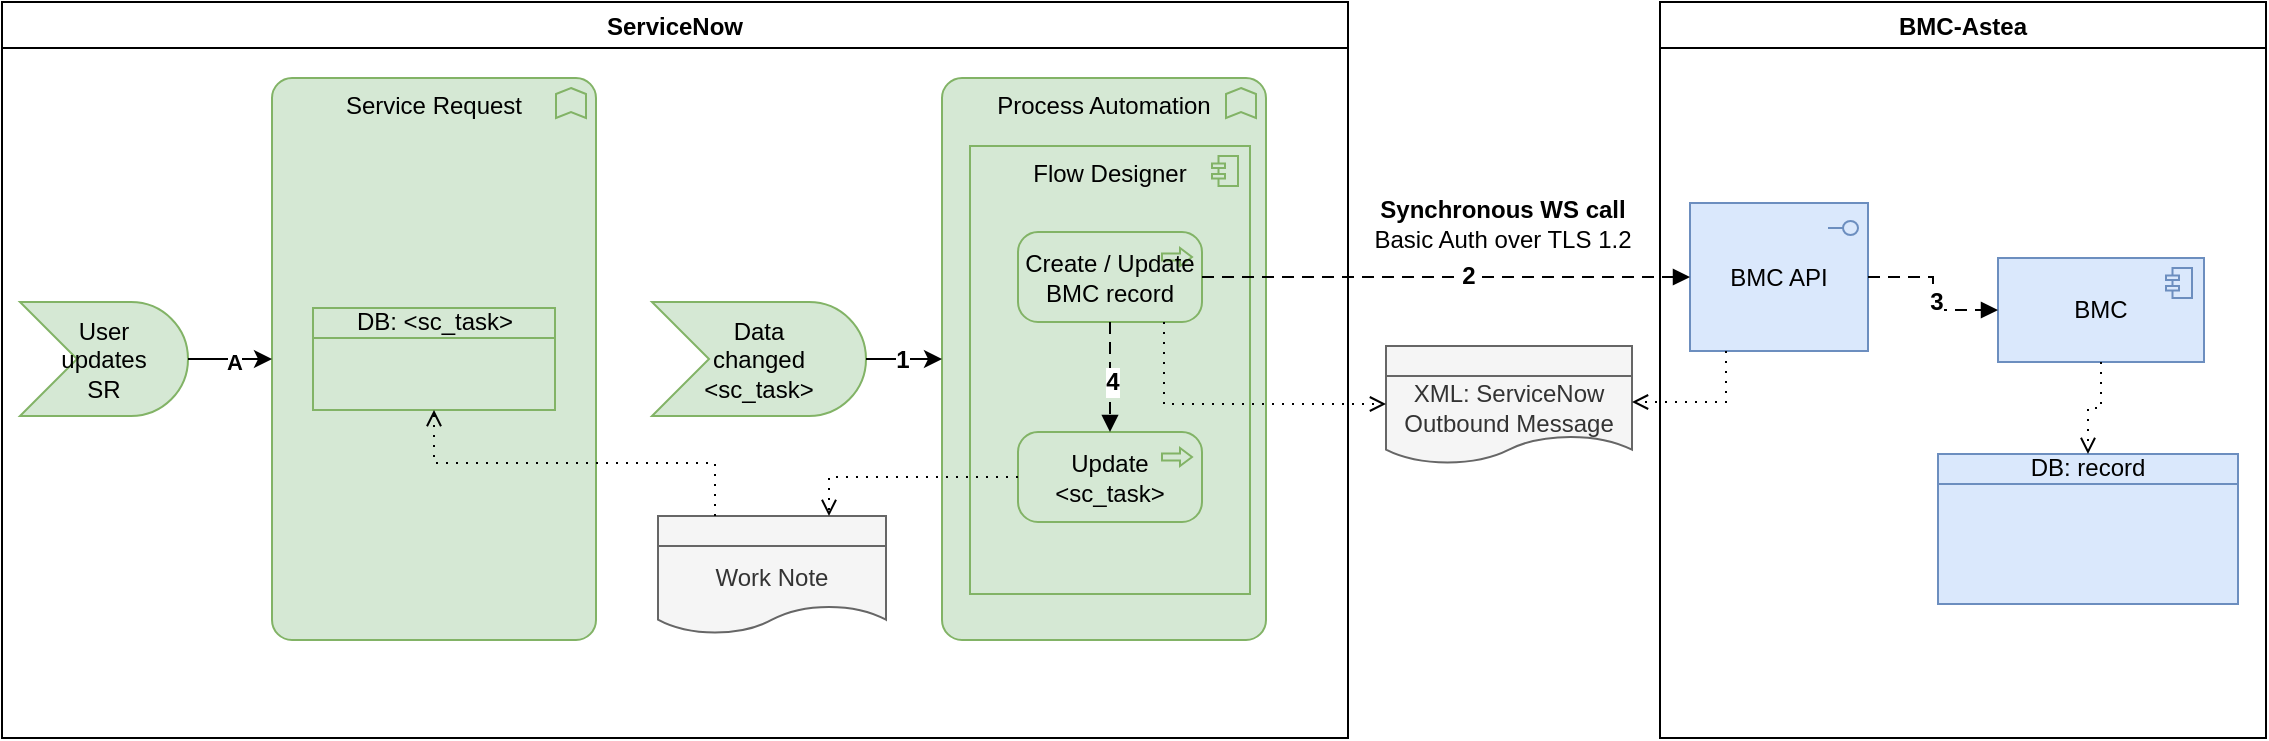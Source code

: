 <mxfile version="21.0.6" type="github" pages="4">
  <diagram name="SN&gt;BMC" id="X3QRcElQ5Iuo-_neAbF0">
    <mxGraphModel dx="1500" dy="972" grid="0" gridSize="10" guides="1" tooltips="1" connect="1" arrows="1" fold="1" page="1" pageScale="1" pageWidth="1169" pageHeight="827" math="0" shadow="0">
      <root>
        <mxCell id="YcPQ61z67r9PlWFHKwve-0" />
        <mxCell id="YcPQ61z67r9PlWFHKwve-1" parent="YcPQ61z67r9PlWFHKwve-0" />
        <mxCell id="YcPQ61z67r9PlWFHKwve-2" value="BMC-Astea" style="swimlane;" parent="YcPQ61z67r9PlWFHKwve-1" vertex="1">
          <mxGeometry x="847" y="87" width="303" height="368" as="geometry" />
        </mxCell>
        <mxCell id="YcPQ61z67r9PlWFHKwve-3" value="BMC" style="html=1;outlineConnect=0;whiteSpace=wrap;fillColor=#dae8fc;shape=mxgraph.archimate3.application;appType=comp;archiType=square;strokeColor=#6c8ebf;" parent="YcPQ61z67r9PlWFHKwve-2" vertex="1">
          <mxGeometry x="169" y="128" width="103" height="52" as="geometry" />
        </mxCell>
        <mxCell id="YcPQ61z67r9PlWFHKwve-4" value="BMC API" style="html=1;outlineConnect=0;whiteSpace=wrap;fillColor=#dae8fc;shape=mxgraph.archimate3.application;appType=interface;archiType=square;strokeColor=#6c8ebf;" parent="YcPQ61z67r9PlWFHKwve-2" vertex="1">
          <mxGeometry x="15" y="100.5" width="89" height="74" as="geometry" />
        </mxCell>
        <mxCell id="YcPQ61z67r9PlWFHKwve-7" value="DB: record" style="html=1;outlineConnect=0;whiteSpace=wrap;fillColor=#dae8fc;shape=mxgraph.archimate3.businessObject;overflow=fill;strokeColor=#6c8ebf;" parent="YcPQ61z67r9PlWFHKwve-2" vertex="1">
          <mxGeometry x="139" y="226" width="150" height="75" as="geometry" />
        </mxCell>
        <mxCell id="YcPQ61z67r9PlWFHKwve-8" value="" style="edgeStyle=orthogonalEdgeStyle;html=1;endArrow=open;elbow=vertical;endFill=0;dashed=1;dashPattern=1 4;rounded=0;exitX=0.5;exitY=1;exitDx=0;exitDy=0;exitPerimeter=0;fillColor=#00b9f2;" parent="YcPQ61z67r9PlWFHKwve-2" source="YcPQ61z67r9PlWFHKwve-3" target="YcPQ61z67r9PlWFHKwve-7" edge="1">
          <mxGeometry width="160" relative="1" as="geometry">
            <mxPoint x="-308" y="254" as="sourcePoint" />
            <mxPoint x="-428" y="299" as="targetPoint" />
          </mxGeometry>
        </mxCell>
        <mxCell id="gpyhw4safOaDeC1kDyDY-3" value="" style="edgeStyle=elbowEdgeStyle;html=1;endArrow=block;dashed=1;elbow=horizontal;endFill=1;dashPattern=6 4;rounded=0;fontSize=12;entryX=0;entryY=0.5;entryDx=0;entryDy=0;entryPerimeter=0;exitX=1;exitY=0.5;exitDx=0;exitDy=0;exitPerimeter=0;" parent="YcPQ61z67r9PlWFHKwve-2" source="YcPQ61z67r9PlWFHKwve-4" target="YcPQ61z67r9PlWFHKwve-3" edge="1">
          <mxGeometry width="160" relative="1" as="geometry">
            <mxPoint x="-234.25" y="158" as="sourcePoint" />
            <mxPoint x="25" y="157.857" as="targetPoint" />
          </mxGeometry>
        </mxCell>
        <mxCell id="gpyhw4safOaDeC1kDyDY-4" value="&lt;b&gt;3&lt;/b&gt;" style="edgeLabel;html=1;align=center;verticalAlign=middle;resizable=0;points=[];fontSize=12;" parent="gpyhw4safOaDeC1kDyDY-3" vertex="1" connectable="0">
          <mxGeometry x="0.091" y="1" relative="1" as="geometry">
            <mxPoint as="offset" />
          </mxGeometry>
        </mxCell>
        <mxCell id="YcPQ61z67r9PlWFHKwve-9" value="ServiceNow" style="swimlane;" parent="YcPQ61z67r9PlWFHKwve-1" vertex="1">
          <mxGeometry x="18" y="87" width="673" height="368" as="geometry" />
        </mxCell>
        <mxCell id="6pyMC9CE3ZSEGEYcUzwO-1" value="&lt;div&gt;&lt;span style=&quot;background-color: initial;&quot;&gt;Work Note&lt;/span&gt;&lt;br&gt;&lt;/div&gt;" style="html=1;outlineConnect=0;whiteSpace=wrap;fillColor=#f5f5f5;shape=mxgraph.archimate3.representation;fontSize=12;align=center;strokeColor=#666666;fontColor=#333333;" parent="YcPQ61z67r9PlWFHKwve-9" vertex="1">
          <mxGeometry x="328" y="257" width="114" height="61" as="geometry" />
        </mxCell>
        <mxCell id="rpGYdnlyM7rzxQ0NYGCE-1" value="User&lt;br&gt;updates&lt;br&gt;SR" style="html=1;outlineConnect=0;whiteSpace=wrap;fillColor=#d5e8d4;shape=mxgraph.archimate3.event;strokeColor=#82b366;" parent="YcPQ61z67r9PlWFHKwve-9" vertex="1">
          <mxGeometry x="9" y="150" width="84" height="57" as="geometry" />
        </mxCell>
        <mxCell id="rpGYdnlyM7rzxQ0NYGCE-7" value="Service Request" style="html=1;outlineConnect=0;whiteSpace=wrap;fillColor=#d5e8d4;shape=mxgraph.archimate3.application;appType=func;archiType=rounded;strokeColor=#82b366;verticalAlign=top;" parent="YcPQ61z67r9PlWFHKwve-9" vertex="1">
          <mxGeometry x="135" y="38" width="162" height="281" as="geometry" />
        </mxCell>
        <mxCell id="rpGYdnlyM7rzxQ0NYGCE-8" value="Data &lt;br&gt;changed&lt;br&gt;&amp;lt;sc_task&amp;gt;" style="html=1;outlineConnect=0;whiteSpace=wrap;fillColor=#d5e8d4;shape=mxgraph.archimate3.event;strokeColor=#82b366;" parent="YcPQ61z67r9PlWFHKwve-9" vertex="1">
          <mxGeometry x="325" y="150" width="107" height="57" as="geometry" />
        </mxCell>
        <mxCell id="rpGYdnlyM7rzxQ0NYGCE-9" value="Process Automation" style="html=1;outlineConnect=0;whiteSpace=wrap;fillColor=#d5e8d4;shape=mxgraph.archimate3.application;appType=func;archiType=rounded;strokeColor=#82b366;verticalAlign=top;" parent="YcPQ61z67r9PlWFHKwve-9" vertex="1">
          <mxGeometry x="470" y="38" width="162" height="281" as="geometry" />
        </mxCell>
        <mxCell id="rpGYdnlyM7rzxQ0NYGCE-10" value="Flow Designer" style="html=1;outlineConnect=0;whiteSpace=wrap;fillColor=#d5e8d4;shape=mxgraph.archimate3.application;appType=comp;archiType=square;verticalAlign=top;strokeColor=#82b366;" parent="YcPQ61z67r9PlWFHKwve-9" vertex="1">
          <mxGeometry x="484" y="72" width="140" height="224" as="geometry" />
        </mxCell>
        <mxCell id="rpGYdnlyM7rzxQ0NYGCE-12" value="DB: &amp;lt;sc_task&amp;gt;" style="html=1;outlineConnect=0;whiteSpace=wrap;fillColor=#d5e8d4;shape=mxgraph.archimate3.businessObject;overflow=fill;strokeColor=#82b366;" parent="YcPQ61z67r9PlWFHKwve-9" vertex="1">
          <mxGeometry x="155.5" y="153" width="121" height="51" as="geometry" />
        </mxCell>
        <mxCell id="rpGYdnlyM7rzxQ0NYGCE-15" value="" style="edgeStyle=none;rounded=0;orthogonalLoop=1;jettySize=auto;html=1;" parent="YcPQ61z67r9PlWFHKwve-9" source="rpGYdnlyM7rzxQ0NYGCE-1" target="rpGYdnlyM7rzxQ0NYGCE-7" edge="1">
          <mxGeometry relative="1" as="geometry" />
        </mxCell>
        <mxCell id="rpGYdnlyM7rzxQ0NYGCE-16" value="&lt;b&gt;A&lt;/b&gt;" style="edgeLabel;html=1;align=center;verticalAlign=middle;resizable=0;points=[];" parent="rpGYdnlyM7rzxQ0NYGCE-15" vertex="1" connectable="0">
          <mxGeometry x="0.086" y="-1" relative="1" as="geometry">
            <mxPoint as="offset" />
          </mxGeometry>
        </mxCell>
        <mxCell id="rpGYdnlyM7rzxQ0NYGCE-0" value="Create / Update BMC record" style="html=1;outlineConnect=0;whiteSpace=wrap;fillColor=#d5e8d4;shape=mxgraph.archimate3.application;appType=proc;archiType=rounded;strokeColor=#82b366;" parent="YcPQ61z67r9PlWFHKwve-9" vertex="1">
          <mxGeometry x="508" y="115" width="92" height="45" as="geometry" />
        </mxCell>
        <mxCell id="rpGYdnlyM7rzxQ0NYGCE-17" value="Update &amp;lt;sc_task&amp;gt;" style="html=1;outlineConnect=0;whiteSpace=wrap;fillColor=#d5e8d4;shape=mxgraph.archimate3.application;appType=proc;archiType=rounded;strokeColor=#82b366;" parent="YcPQ61z67r9PlWFHKwve-9" vertex="1">
          <mxGeometry x="508" y="215" width="92" height="45" as="geometry" />
        </mxCell>
        <mxCell id="YcPQ61z67r9PlWFHKwve-14" value="" style="edgeStyle=orthogonalEdgeStyle;html=1;endArrow=open;elbow=vertical;endFill=0;dashed=1;dashPattern=1 4;rounded=0;fillColor=#80b6a1;entryX=0.75;entryY=0;entryDx=0;entryDy=0;entryPerimeter=0;" parent="YcPQ61z67r9PlWFHKwve-9" source="rpGYdnlyM7rzxQ0NYGCE-17" target="6pyMC9CE3ZSEGEYcUzwO-1" edge="1">
          <mxGeometry width="160" relative="1" as="geometry">
            <mxPoint x="461" y="-150" as="sourcePoint" />
            <mxPoint x="454" y="293.48" as="targetPoint" />
          </mxGeometry>
        </mxCell>
        <mxCell id="rpGYdnlyM7rzxQ0NYGCE-18" value="" style="edgeStyle=none;rounded=0;orthogonalLoop=1;jettySize=auto;html=1;fontSize=6;" parent="YcPQ61z67r9PlWFHKwve-9" source="rpGYdnlyM7rzxQ0NYGCE-8" target="rpGYdnlyM7rzxQ0NYGCE-9" edge="1">
          <mxGeometry relative="1" as="geometry" />
        </mxCell>
        <mxCell id="rpGYdnlyM7rzxQ0NYGCE-19" value="&lt;font style=&quot;font-size: 12px;&quot;&gt;&lt;b&gt;1&lt;/b&gt;&lt;/font&gt;" style="edgeLabel;html=1;align=center;verticalAlign=middle;resizable=0;points=[];fontSize=6;" parent="rpGYdnlyM7rzxQ0NYGCE-18" vertex="1" connectable="0">
          <mxGeometry x="0.4" y="-1" relative="1" as="geometry">
            <mxPoint x="-9" y="-1" as="offset" />
          </mxGeometry>
        </mxCell>
        <mxCell id="rpGYdnlyM7rzxQ0NYGCE-20" value="" style="edgeStyle=orthogonalEdgeStyle;html=1;endArrow=open;elbow=vertical;endFill=0;dashed=1;dashPattern=1 4;rounded=0;fillColor=#80b6a1;exitX=0.25;exitY=0;exitDx=0;exitDy=0;exitPerimeter=0;" parent="YcPQ61z67r9PlWFHKwve-9" source="6pyMC9CE3ZSEGEYcUzwO-1" target="rpGYdnlyM7rzxQ0NYGCE-12" edge="1">
          <mxGeometry width="160" relative="1" as="geometry">
            <mxPoint x="518" y="247.48" as="sourcePoint" />
            <mxPoint x="237.25" y="223.0" as="targetPoint" />
          </mxGeometry>
        </mxCell>
        <mxCell id="rpGYdnlyM7rzxQ0NYGCE-22" value="" style="edgeStyle=elbowEdgeStyle;html=1;endArrow=block;dashed=1;elbow=vertical;endFill=1;dashPattern=6 4;rounded=0;fontSize=12;exitX=0.5;exitY=1;exitDx=0;exitDy=0;exitPerimeter=0;" parent="YcPQ61z67r9PlWFHKwve-9" source="rpGYdnlyM7rzxQ0NYGCE-0" target="rpGYdnlyM7rzxQ0NYGCE-17" edge="1">
          <mxGeometry width="160" relative="1" as="geometry">
            <mxPoint x="610" y="147.5" as="sourcePoint" />
            <mxPoint x="854" y="147.6" as="targetPoint" />
          </mxGeometry>
        </mxCell>
        <mxCell id="rpGYdnlyM7rzxQ0NYGCE-23" value="&lt;b&gt;4&lt;/b&gt;" style="edgeLabel;html=1;align=center;verticalAlign=middle;resizable=0;points=[];fontSize=12;" parent="rpGYdnlyM7rzxQ0NYGCE-22" vertex="1" connectable="0">
          <mxGeometry x="0.091" y="1" relative="1" as="geometry">
            <mxPoint as="offset" />
          </mxGeometry>
        </mxCell>
        <mxCell id="gpyhw4safOaDeC1kDyDY-0" value="" style="edgeStyle=elbowEdgeStyle;html=1;endArrow=block;dashed=1;elbow=vertical;endFill=1;dashPattern=6 4;rounded=0;fontSize=12;exitX=1;exitY=0.5;exitDx=0;exitDy=0;exitPerimeter=0;" parent="YcPQ61z67r9PlWFHKwve-1" source="rpGYdnlyM7rzxQ0NYGCE-0" target="YcPQ61z67r9PlWFHKwve-4" edge="1">
          <mxGeometry width="160" relative="1" as="geometry">
            <mxPoint x="676" y="-28" as="sourcePoint" />
            <mxPoint x="836" y="-28" as="targetPoint" />
          </mxGeometry>
        </mxCell>
        <mxCell id="gpyhw4safOaDeC1kDyDY-1" value="&lt;b&gt;2&lt;/b&gt;" style="edgeLabel;html=1;align=center;verticalAlign=middle;resizable=0;points=[];fontSize=12;" parent="gpyhw4safOaDeC1kDyDY-0" vertex="1" connectable="0">
          <mxGeometry x="0.091" y="1" relative="1" as="geometry">
            <mxPoint as="offset" />
          </mxGeometry>
        </mxCell>
        <mxCell id="ZXxVEiEfRRIUjGr8tMKc-0" value="&lt;div&gt;&lt;b&gt;Synchronous WS call&lt;/b&gt;&lt;/div&gt;&lt;div&gt;Basic Auth over TLS 1.2&lt;/div&gt;" style="text;html=1;align=center;verticalAlign=middle;resizable=0;points=[];autosize=1;strokeColor=none;fillColor=none;" parent="YcPQ61z67r9PlWFHKwve-1" vertex="1">
          <mxGeometry x="694" y="177" width="147" height="41" as="geometry" />
        </mxCell>
        <mxCell id="krm_BuWDZD5eRRXgnMsU-0" value="&lt;div style=&quot;font-size: 12px;&quot;&gt;XML: ServiceNow Outbound Message&lt;/div&gt;" style="html=1;outlineConnect=0;whiteSpace=wrap;fillColor=#f5f5f5;shape=mxgraph.archimate3.representation;fontSize=12;align=center;strokeColor=#666666;fontColor=#333333;" parent="YcPQ61z67r9PlWFHKwve-1" vertex="1">
          <mxGeometry x="710" y="259" width="123" height="61" as="geometry" />
        </mxCell>
        <mxCell id="TufjwNmcIHd0mHSWZ5qC-0" value="" style="edgeStyle=orthogonalEdgeStyle;html=1;endArrow=open;elbow=vertical;endFill=0;dashed=1;dashPattern=1 4;rounded=0;fillColor=#80b6a1;" parent="YcPQ61z67r9PlWFHKwve-1" source="rpGYdnlyM7rzxQ0NYGCE-0" target="krm_BuWDZD5eRRXgnMsU-0" edge="1">
          <mxGeometry width="160" relative="1" as="geometry">
            <mxPoint x="489" y="306" as="sourcePoint" />
            <mxPoint x="624" y="319.25" as="targetPoint" />
            <Array as="points">
              <mxPoint x="599" y="288" />
            </Array>
          </mxGeometry>
        </mxCell>
        <mxCell id="TufjwNmcIHd0mHSWZ5qC-1" value="" style="edgeStyle=orthogonalEdgeStyle;html=1;endArrow=open;elbow=vertical;endFill=0;dashed=1;dashPattern=1 4;rounded=0;fillColor=#80b6a1;" parent="YcPQ61z67r9PlWFHKwve-1" source="YcPQ61z67r9PlWFHKwve-4" target="krm_BuWDZD5eRRXgnMsU-0" edge="1">
          <mxGeometry width="160" relative="1" as="geometry">
            <mxPoint x="499" y="316" as="sourcePoint" />
            <mxPoint x="634" y="329.25" as="targetPoint" />
            <Array as="points">
              <mxPoint x="880" y="287" />
            </Array>
          </mxGeometry>
        </mxCell>
      </root>
    </mxGraphModel>
  </diagram>
  <diagram name="BMC&gt;SN" id="d-gL0-F1R19KWdihxOas">
    <mxGraphModel dx="776" dy="558" grid="0" gridSize="10" guides="1" tooltips="1" connect="1" arrows="1" fold="1" page="1" pageScale="1" pageWidth="1169" pageHeight="827" math="0" shadow="0">
      <root>
        <mxCell id="RvUQp98ntliPEG7AJHw2-0" />
        <mxCell id="RvUQp98ntliPEG7AJHw2-1" parent="RvUQp98ntliPEG7AJHw2-0" />
        <mxCell id="RvUQp98ntliPEG7AJHw2-2" value="BMC-Astea" style="swimlane;" parent="RvUQp98ntliPEG7AJHw2-1" vertex="1">
          <mxGeometry x="797" y="70" width="328" height="464" as="geometry" />
        </mxCell>
        <mxCell id="RvUQp98ntliPEG7AJHw2-3" value="DB: record" style="html=1;outlineConnect=0;whiteSpace=wrap;fillColor=#dae8fc;shape=mxgraph.archimate3.businessObject;overflow=fill;strokeColor=#6c8ebf;" parent="RvUQp98ntliPEG7AJHw2-2" vertex="1">
          <mxGeometry x="147" y="175" width="130" height="61" as="geometry" />
        </mxCell>
        <mxCell id="RvUQp98ntliPEG7AJHw2-4" value="&lt;div&gt;Data &lt;br&gt;&lt;/div&gt;&lt;div&gt;Changes&lt;/div&gt;" style="html=1;outlineConnect=0;whiteSpace=wrap;fillColor=#dae8fc;shape=mxgraph.archimate3.event;direction=west;strokeColor=#6c8ebf;" parent="RvUQp98ntliPEG7AJHw2-2" vertex="1">
          <mxGeometry x="213" y="64" width="98" height="45" as="geometry" />
        </mxCell>
        <mxCell id="RvUQp98ntliPEG7AJHw2-5" value="ServiceNow" style="swimlane;" parent="RvUQp98ntliPEG7AJHw2-1" vertex="1">
          <mxGeometry x="55" y="70" width="552" height="462" as="geometry" />
        </mxCell>
        <mxCell id="RvUQp98ntliPEG7AJHw2-6" value="&lt;div&gt;Scripted REST API&lt;/div&gt;" style="html=1;outlineConnect=0;whiteSpace=wrap;fillColor=#d5e8d4;shape=mxgraph.archimate3.application;appType=interface;archiType=square;strokeColor=#82b366;verticalAlign=top;" parent="RvUQp98ntliPEG7AJHw2-5" vertex="1">
          <mxGeometry x="21" y="188" width="413" height="96" as="geometry" />
        </mxCell>
        <mxCell id="RvUQp98ntliPEG7AJHw2-7" value="&lt;div&gt;Data &lt;br&gt;&lt;/div&gt;&lt;div&gt;transformation&lt;/div&gt;" style="html=1;outlineConnect=0;whiteSpace=wrap;fillColor=#d5e8d4;shape=mxgraph.archimate3.application;appType=func;archiType=rounded;strokeColor=#82b366;verticalAlign=middle;align=center;" parent="RvUQp98ntliPEG7AJHw2-5" vertex="1">
          <mxGeometry x="167" y="218" width="125" height="53" as="geometry" />
        </mxCell>
        <mxCell id="RvUQp98ntliPEG7AJHw2-8" value="&lt;div&gt;Asyn Flow&lt;/div&gt;&lt;div&gt;registration&lt;br&gt;&lt;/div&gt;" style="html=1;outlineConnect=0;whiteSpace=wrap;fillColor=#d5e8d4;shape=mxgraph.archimate3.application;appType=func;archiType=rounded;strokeColor=#82b366;verticalAlign=middle;align=center;" parent="RvUQp98ntliPEG7AJHw2-5" vertex="1">
          <mxGeometry x="33" y="218" width="125" height="53" as="geometry" />
        </mxCell>
        <mxCell id="RvUQp98ntliPEG7AJHw2-9" value="Pre-Validation" style="html=1;outlineConnect=0;whiteSpace=wrap;fillColor=#d5e8d4;shape=mxgraph.archimate3.application;appType=func;archiType=rounded;strokeColor=#82b366;verticalAlign=middle;align=center;" parent="RvUQp98ntliPEG7AJHw2-5" vertex="1">
          <mxGeometry x="301" y="218" width="125" height="53" as="geometry" />
        </mxCell>
        <mxCell id="RvUQp98ntliPEG7AJHw2-10" value="&lt;span id=&quot;hs_cos_wrapper_post_body&quot; class=&quot;hs_cos_wrapper hs_cos_wrapper_meta_field hs_cos_wrapper_type_rich_text&quot;&gt;Process Automation&lt;/span&gt;" style="html=1;outlineConnect=0;whiteSpace=wrap;fillColor=#d5e8d4;shape=mxgraph.archimate3.application;appType=func;archiType=rounded;verticalAlign=top;strokeColor=#82b366;" parent="RvUQp98ntliPEG7AJHw2-5" vertex="1">
          <mxGeometry x="89" y="323" width="186" height="123" as="geometry" />
        </mxCell>
        <mxCell id="RvUQp98ntliPEG7AJHw2-28" value="&lt;div&gt;&lt;span class=&quot;ng-scope&quot;&gt;&lt;span class=&quot;ng-scope&quot;&gt;&lt;span id=&quot;section_tab.d582dcb0c3310200b0449f2974d3aebd&quot;&gt;&lt;span id=&quot;section-d582dcb0c3310200b0449f2974d3aebd&quot;&gt;ADCv2 &lt;br&gt;&lt;/span&gt;&lt;/span&gt;&lt;/span&gt;&lt;/span&gt;&lt;/div&gt;&lt;div&gt;&lt;span class=&quot;ng-scope&quot;&gt;&lt;span class=&quot;ng-scope&quot;&gt;&lt;span id=&quot;section_tab.d582dcb0c3310200b0449f2974d3aebd&quot;&gt;&lt;span id=&quot;section-d582dcb0c3310200b0449f2974d3aebd&quot;&gt;load balancer&lt;/span&gt;&lt;/span&gt;&lt;/span&gt;&lt;/span&gt;&lt;/div&gt;&amp;nbsp;(SSL termination)" style="html=1;outlineConnect=0;whiteSpace=wrap;fillColor=#d5e8d4;shape=mxgraph.archimate3.tech;techType=device;fontSize=12;strokeColor=#82b366;" parent="RvUQp98ntliPEG7AJHw2-5" vertex="1">
          <mxGeometry x="413" y="91" width="122" height="75" as="geometry" />
        </mxCell>
        <mxCell id="RvUQp98ntliPEG7AJHw2-29" value="&lt;span class=&quot;ph cmd&quot;&gt;&lt;span class=&quot;ph menucascade&quot;&gt;&lt;span class=&quot;ph uicontrol&quot;&gt;Certificate Based Authentication&lt;/span&gt;&lt;/span&gt;&lt;/span&gt;" style="html=1;outlineConnect=0;whiteSpace=wrap;fillColor=#d5e8d4;shape=mxgraph.archimate3.application;appType=func;archiType=rounded;strokeColor=#82b366;verticalAlign=top;align=center;" parent="RvUQp98ntliPEG7AJHw2-5" vertex="1">
          <mxGeometry x="21" y="49" width="287" height="91" as="geometry" />
        </mxCell>
        <mxCell id="RvUQp98ntliPEG7AJHw2-30" value="&lt;div&gt;&lt;span class=&quot;ph cmd&quot;&gt;&lt;span class=&quot;ph menucascade&quot;&gt;&lt;span class=&quot;ph uicontrol&quot;&gt;CA Certificate&lt;/span&gt;&lt;/span&gt;&lt;/span&gt;&lt;/div&gt;&lt;div&gt;&lt;span class=&quot;ph cmd&quot;&gt;&lt;span class=&quot;ph menucascade&quot;&gt;&lt;span class=&quot;ph uicontrol&quot;&gt;Chain&lt;/span&gt;&lt;/span&gt;&lt;/span&gt;&lt;/div&gt;" style="html=1;outlineConnect=0;whiteSpace=wrap;fillColor=#d5e8d4;shape=mxgraph.archimate3.application;appType=comp;archiType=square;strokeColor=#82b366;verticalAlign=middle;" parent="RvUQp98ntliPEG7AJHw2-5" vertex="1">
          <mxGeometry x="29" y="80" width="118" height="47" as="geometry" />
        </mxCell>
        <mxCell id="RvUQp98ntliPEG7AJHw2-31" value="&lt;span class=&quot;ph cmd&quot;&gt;&lt;span class=&quot;ph menucascade&quot;&gt;&lt;span class=&quot;ph uicontrol&quot;&gt;User to Certificate Mapping&lt;/span&gt;&lt;/span&gt;&lt;/span&gt;" style="html=1;outlineConnect=0;whiteSpace=wrap;fillColor=#d5e8d4;shape=mxgraph.archimate3.application;appType=comp;archiType=square;strokeColor=#82b366;verticalAlign=middle;" parent="RvUQp98ntliPEG7AJHw2-5" vertex="1">
          <mxGeometry x="159" y="80" width="130" height="47" as="geometry" />
        </mxCell>
        <mxCell id="RvUQp98ntliPEG7AJHw2-36" value="&lt;div&gt;Header: &lt;br&gt;&lt;/div&gt;&lt;div&gt;+ x-client-cert&lt;br&gt;&lt;/div&gt;" style="text;html=1;align=center;verticalAlign=middle;resizable=0;points=[];autosize=1;strokeColor=none;fillColor=none;" parent="RvUQp98ntliPEG7AJHw2-5" vertex="1">
          <mxGeometry x="322.5" y="80" width="82" height="32" as="geometry" />
        </mxCell>
        <mxCell id="5C0ruvfyT3z_VKV0-DVf-0" value="" style="edgeStyle=elbowEdgeStyle;html=1;endArrow=block;dashed=1;elbow=vertical;endFill=1;dashPattern=6 4;rounded=0;fontSize=12;exitX=0.5;exitY=1;exitDx=0;exitDy=0;exitPerimeter=0;" parent="RvUQp98ntliPEG7AJHw2-5" source="RvUQp98ntliPEG7AJHw2-28" target="RvUQp98ntliPEG7AJHw2-6" edge="1">
          <mxGeometry width="160" relative="1" as="geometry">
            <mxPoint x="426.0" y="114" as="sourcePoint" />
            <mxPoint x="318" y="114" as="targetPoint" />
            <Array as="points">
              <mxPoint x="466" y="200" />
              <mxPoint x="471" y="187" />
              <mxPoint x="347" y="114" />
            </Array>
          </mxGeometry>
        </mxCell>
        <mxCell id="5C0ruvfyT3z_VKV0-DVf-1" value="&lt;b&gt;C&lt;/b&gt;" style="edgeLabel;html=1;align=center;verticalAlign=middle;resizable=0;points=[];fontSize=12;" parent="5C0ruvfyT3z_VKV0-DVf-0" vertex="1" connectable="0">
          <mxGeometry x="-0.015" relative="1" as="geometry">
            <mxPoint as="offset" />
          </mxGeometry>
        </mxCell>
        <mxCell id="5C0ruvfyT3z_VKV0-DVf-2" value="" style="edgeStyle=elbowEdgeStyle;html=1;endArrow=open;elbow=vertical;endFill=0;dashed=1;dashPattern=1 4;rounded=0;fontSize=12;" parent="RvUQp98ntliPEG7AJHw2-5" source="RvUQp98ntliPEG7AJHw2-28" target="RvUQp98ntliPEG7AJHw2-29" edge="1">
          <mxGeometry width="160" relative="1" as="geometry">
            <mxPoint x="482" y="301" as="sourcePoint" />
            <mxPoint x="642" y="301" as="targetPoint" />
          </mxGeometry>
        </mxCell>
        <mxCell id="5C0ruvfyT3z_VKV0-DVf-3" value="" style="edgeStyle=elbowEdgeStyle;html=1;endArrow=open;elbow=vertical;endFill=0;dashed=1;dashPattern=1 4;rounded=0;fontSize=12;" parent="RvUQp98ntliPEG7AJHw2-5" source="RvUQp98ntliPEG7AJHw2-6" target="RvUQp98ntliPEG7AJHw2-29" edge="1">
          <mxGeometry width="160" relative="1" as="geometry">
            <mxPoint x="423" y="125.655" as="sourcePoint" />
            <mxPoint x="318" y="125.655" as="targetPoint" />
          </mxGeometry>
        </mxCell>
        <mxCell id="T3Ntwo333TGOfmnkiFuI-0" value="DB: sc_task" style="html=1;outlineConnect=0;whiteSpace=wrap;fillColor=#d5e8d4;shape=mxgraph.archimate3.businessObject;overflow=fill;strokeColor=#82b366;" parent="RvUQp98ntliPEG7AJHw2-5" vertex="1">
          <mxGeometry x="347" y="355.5" width="130" height="58" as="geometry" />
        </mxCell>
        <mxCell id="RvUQp98ntliPEG7AJHw2-11" value="BMC" style="html=1;outlineConnect=0;whiteSpace=wrap;fillColor=#dae8fc;shape=mxgraph.archimate3.application;appType=comp;archiType=square;strokeColor=#6c8ebf;verticalAlign=top;" parent="RvUQp98ntliPEG7AJHw2-1" vertex="1">
          <mxGeometry x="810" y="119" width="163" height="75" as="geometry" />
        </mxCell>
        <mxCell id="RvUQp98ntliPEG7AJHw2-12" value="" style="edgeStyle=orthogonalEdgeStyle;html=1;endArrow=open;elbow=vertical;endFill=0;dashed=1;dashPattern=1 4;rounded=0;exitX=0.75;exitY=1;exitDx=0;exitDy=0;exitPerimeter=0;fillColor=#00b9f2;" parent="RvUQp98ntliPEG7AJHw2-1" source="RvUQp98ntliPEG7AJHw2-11" target="RvUQp98ntliPEG7AJHw2-3" edge="1">
          <mxGeometry width="160" relative="1" as="geometry">
            <mxPoint x="727" y="234" as="sourcePoint" />
            <mxPoint x="772" y="291.5" as="targetPoint" />
          </mxGeometry>
        </mxCell>
        <mxCell id="RvUQp98ntliPEG7AJHw2-13" value="" style="edgeStyle=none;rounded=0;orthogonalLoop=1;jettySize=auto;html=1;fillColor=#80b6a1;exitX=1;exitY=0.5;exitDx=0;exitDy=0;exitPerimeter=0;entryX=1;entryY=0.5;entryDx=0;entryDy=0;entryPerimeter=0;" parent="RvUQp98ntliPEG7AJHw2-1" source="RvUQp98ntliPEG7AJHw2-4" target="RvUQp98ntliPEG7AJHw2-11" edge="1">
          <mxGeometry relative="1" as="geometry">
            <mxPoint x="857" y="7" as="sourcePoint" />
            <mxPoint x="707" y="7" as="targetPoint" />
          </mxGeometry>
        </mxCell>
        <mxCell id="RvUQp98ntliPEG7AJHw2-14" value="&lt;font style=&quot;font-size: 14px&quot;&gt;&lt;b&gt;A&lt;/b&gt;&lt;/font&gt;" style="edgeLabel;html=1;align=center;verticalAlign=middle;resizable=0;points=[];fillColor=#80b6a1;" parent="RvUQp98ntliPEG7AJHw2-13" vertex="1" connectable="0">
          <mxGeometry x="0.139" relative="1" as="geometry">
            <mxPoint y="1" as="offset" />
          </mxGeometry>
        </mxCell>
        <mxCell id="RvUQp98ntliPEG7AJHw2-17" value="" style="edgeStyle=orthogonalEdgeStyle;html=1;endArrow=open;elbow=vertical;endFill=0;dashed=1;dashPattern=1 4;rounded=0;exitX=0.25;exitY=1;exitDx=0;exitDy=0;exitPerimeter=0;entryX=1;entryY=0.5;entryDx=0;entryDy=0;entryPerimeter=0;fillColor=#80b6a1;" parent="RvUQp98ntliPEG7AJHw2-1" source="RvUQp98ntliPEG7AJHw2-11" target="RvUQp98ntliPEG7AJHw2-19" edge="1">
          <mxGeometry width="160" relative="1" as="geometry">
            <mxPoint x="415" y="-223.5" as="sourcePoint" />
            <mxPoint x="374" y="-166" as="targetPoint" />
          </mxGeometry>
        </mxCell>
        <mxCell id="RvUQp98ntliPEG7AJHw2-18" value="" style="edgeStyle=orthogonalEdgeStyle;html=1;endArrow=open;elbow=vertical;endFill=0;dashed=1;dashPattern=1 4;rounded=0;fillColor=#80b6a1;entryX=0;entryY=0.5;entryDx=0;entryDy=0;entryPerimeter=0;" parent="RvUQp98ntliPEG7AJHw2-1" source="RvUQp98ntliPEG7AJHw2-6" target="RvUQp98ntliPEG7AJHw2-19" edge="1">
          <mxGeometry width="160" relative="1" as="geometry">
            <mxPoint x="425" y="-213.5" as="sourcePoint" />
            <mxPoint x="384" y="-156" as="targetPoint" />
          </mxGeometry>
        </mxCell>
        <mxCell id="RvUQp98ntliPEG7AJHw2-19" value="&lt;div style=&quot;font-size: 12px;&quot;&gt;XML: BMC&amp;nbsp;&lt;/div&gt;&lt;div style=&quot;font-size: 12px;&quot;&gt;Outbound Message&lt;/div&gt;" style="html=1;outlineConnect=0;whiteSpace=wrap;fillColor=#f5f5f5;shape=mxgraph.archimate3.representation;fontSize=12;align=center;strokeColor=#666666;fontColor=#333333;" parent="RvUQp98ntliPEG7AJHw2-1" vertex="1">
          <mxGeometry x="624" y="284.5" width="153" height="69.5" as="geometry" />
        </mxCell>
        <mxCell id="RvUQp98ntliPEG7AJHw2-20" value="&lt;div&gt;&lt;b&gt;Asynchronous&lt;/b&gt;&lt;/div&gt;&lt;div&gt;(mTLS)&lt;br&gt;&lt;/div&gt;" style="text;html=1;align=center;verticalAlign=middle;resizable=0;points=[];autosize=1;strokeColor=none;fillColor=none;" parent="RvUQp98ntliPEG7AJHw2-1" vertex="1">
          <mxGeometry x="658" y="131" width="94" height="32" as="geometry" />
        </mxCell>
        <mxCell id="RvUQp98ntliPEG7AJHw2-21" value="Outbound Messaging" style="html=1;outlineConnect=0;whiteSpace=wrap;fillColor=#dae8fc;shape=mxgraph.archimate3.application;appType=comp;archiType=square;strokeColor=#6c8ebf;verticalAlign=middle;" parent="RvUQp98ntliPEG7AJHw2-1" vertex="1">
          <mxGeometry x="816" y="146.5" width="148.5" height="41" as="geometry" />
        </mxCell>
        <mxCell id="RvUQp98ntliPEG7AJHw2-22" value="Flow Designer" style="html=1;outlineConnect=0;whiteSpace=wrap;fillColor=#d5e8d4;shape=mxgraph.archimate3.application;appType=comp;archiType=square;strokeColor=#82b366;verticalAlign=top;" parent="RvUQp98ntliPEG7AJHw2-1" vertex="1">
          <mxGeometry x="164" y="428" width="148" height="81" as="geometry" />
        </mxCell>
        <mxCell id="RvUQp98ntliPEG7AJHw2-23" value="Flow Action" style="html=1;outlineConnect=0;whiteSpace=wrap;fillColor=#d5e8d4;shape=mxgraph.archimate3.application;appType=comp;archiType=square;strokeColor=#82b366;verticalAlign=middle;" parent="RvUQp98ntliPEG7AJHw2-1" vertex="1">
          <mxGeometry x="183.5" y="455" width="101" height="47" as="geometry" />
        </mxCell>
        <mxCell id="RvUQp98ntliPEG7AJHw2-26" value="&lt;b&gt;D&lt;/b&gt; (Asynchronous)" style="edgeStyle=orthogonalEdgeStyle;html=1;endArrow=block;dashed=1;elbow=vertical;endFill=1;dashPattern=6 4;rounded=0;exitX=0.25;exitY=1;exitDx=0;exitDy=0;exitPerimeter=0;entryX=0;entryY=0.5;entryDx=0;entryDy=0;entryPerimeter=0;" parent="RvUQp98ntliPEG7AJHw2-1" source="RvUQp98ntliPEG7AJHw2-8" target="RvUQp98ntliPEG7AJHw2-22" edge="1">
          <mxGeometry x="-0.516" width="160" relative="1" as="geometry">
            <mxPoint x="163" y="446" as="sourcePoint" />
            <mxPoint x="170" y="429" as="targetPoint" />
            <Array as="points">
              <mxPoint x="119" y="375" />
              <mxPoint x="120" y="375" />
              <mxPoint x="120" y="468" />
            </Array>
            <mxPoint as="offset" />
          </mxGeometry>
        </mxCell>
        <mxCell id="QjQv4OoeNJB3LHj51hYF-0" value="" style="edgeStyle=elbowEdgeStyle;html=1;endArrow=block;dashed=1;elbow=vertical;endFill=1;dashPattern=6 4;rounded=0;fontSize=12;" parent="RvUQp98ntliPEG7AJHw2-1" source="RvUQp98ntliPEG7AJHw2-21" target="RvUQp98ntliPEG7AJHw2-28" edge="1">
          <mxGeometry width="160" relative="1" as="geometry">
            <mxPoint x="493.0" y="184" as="sourcePoint" />
            <mxPoint x="638" y="121" as="targetPoint" />
            <Array as="points">
              <mxPoint x="646" y="178" />
              <mxPoint x="616" y="167" />
              <mxPoint x="668" y="173" />
              <mxPoint x="402" y="184" />
            </Array>
          </mxGeometry>
        </mxCell>
        <mxCell id="QjQv4OoeNJB3LHj51hYF-1" value="&lt;b&gt;B&lt;/b&gt;" style="edgeLabel;html=1;align=center;verticalAlign=middle;resizable=0;points=[];fontSize=12;" parent="QjQv4OoeNJB3LHj51hYF-0" vertex="1" connectable="0">
          <mxGeometry x="-0.015" relative="1" as="geometry">
            <mxPoint as="offset" />
          </mxGeometry>
        </mxCell>
        <mxCell id="T3Ntwo333TGOfmnkiFuI-1" value="" style="edgeStyle=orthogonalEdgeStyle;html=1;endArrow=open;elbow=vertical;endFill=0;dashed=1;dashPattern=1 4;rounded=0;fillColor=#80b6a1;entryX=0;entryY=0.5;entryDx=0;entryDy=0;entryPerimeter=0;exitX=1;exitY=0.5;exitDx=0;exitDy=0;exitPerimeter=0;" parent="RvUQp98ntliPEG7AJHw2-1" source="RvUQp98ntliPEG7AJHw2-23" target="T3Ntwo333TGOfmnkiFuI-0" edge="1">
          <mxGeometry width="160" relative="1" as="geometry">
            <mxPoint x="294.5" y="488.5" as="sourcePoint" />
            <mxPoint x="401" y="458" as="targetPoint" />
          </mxGeometry>
        </mxCell>
      </root>
    </mxGraphModel>
  </diagram>
  <diagram id="BtulPFgPMS5ekDTtC-gG" name="SR-UIpage">
    <mxGraphModel dx="1800" dy="1166" grid="1" gridSize="10" guides="1" tooltips="1" connect="1" arrows="1" fold="1" page="1" pageScale="1" pageWidth="1169" pageHeight="827" math="0" shadow="0">
      <root>
        <mxCell id="0" />
        <mxCell id="1" parent="0" />
        <mxCell id="-c2AasksDiLbEGckK2WA-1" value="" style="strokeWidth=1;shadow=0;dashed=0;align=center;html=1;shape=mxgraph.mockup.containers.browserWindow;rSize=0;strokeColor=#666666;strokeColor2=#008cff;strokeColor3=#c4c4c4;mainText=,;recursiveResize=0;" parent="1" vertex="1">
          <mxGeometry x="150" y="139" width="720" height="550" as="geometry" />
        </mxCell>
        <mxCell id="-c2AasksDiLbEGckK2WA-2" value="Page 1" style="strokeWidth=1;shadow=0;dashed=0;align=center;html=1;shape=mxgraph.mockup.containers.anchor;fontSize=17;fontColor=#666666;align=left;" parent="-c2AasksDiLbEGckK2WA-1" vertex="1">
          <mxGeometry x="60" y="12" width="110" height="26" as="geometry" />
        </mxCell>
        <mxCell id="-c2AasksDiLbEGckK2WA-3" value="https://www.draw.io" style="strokeWidth=1;shadow=0;dashed=0;align=center;html=1;shape=mxgraph.mockup.containers.anchor;rSize=0;fontSize=17;fontColor=#666666;align=left;" parent="-c2AasksDiLbEGckK2WA-1" vertex="1">
          <mxGeometry x="130" y="60" width="250" height="26" as="geometry" />
        </mxCell>
        <mxCell id="-c2AasksDiLbEGckK2WA-4" value="Location" style="strokeWidth=1;shadow=0;dashed=0;align=center;html=1;shape=mxgraph.mockup.forms.comboBox;strokeColor=#999999;fillColor=#ddeeff;align=left;fillColor2=#aaddff;mainText=;fontColor=#666666;fontSize=17;spacingLeft=3;" parent="-c2AasksDiLbEGckK2WA-1" vertex="1">
          <mxGeometry x="40" y="171" width="150" height="30" as="geometry" />
        </mxCell>
        <mxCell id="-c2AasksDiLbEGckK2WA-5" value="Problem" style="strokeWidth=1;shadow=0;dashed=0;align=center;html=1;shape=mxgraph.mockup.forms.comboBox;strokeColor=#999999;fillColor=#ddeeff;align=left;fillColor2=#aaddff;mainText=;fontColor=#666666;fontSize=17;spacingLeft=3;" parent="-c2AasksDiLbEGckK2WA-1" vertex="1">
          <mxGeometry x="430" y="260" width="150" height="30" as="geometry" />
        </mxCell>
        <mxCell id="-c2AasksDiLbEGckK2WA-6" value="TAG" style="strokeWidth=1;shadow=0;dashed=0;align=center;html=1;shape=mxgraph.mockup.forms.comboBox;strokeColor=#999999;fillColor=#ddeeff;align=left;fillColor2=#aaddff;mainText=;fontColor=#666666;fontSize=17;spacingLeft=3;" parent="-c2AasksDiLbEGckK2WA-1" vertex="1">
          <mxGeometry x="430" y="311" width="150" height="30" as="geometry" />
        </mxCell>
        <mxCell id="-c2AasksDiLbEGckK2WA-7" value="TAG number" style="strokeWidth=1;shadow=0;dashed=0;align=center;html=1;shape=mxgraph.mockup.forms.comboBox;strokeColor=#999999;fillColor=#ddeeff;align=left;fillColor2=#aaddff;mainText=;fontColor=#666666;fontSize=17;spacingLeft=3;" parent="-c2AasksDiLbEGckK2WA-1" vertex="1">
          <mxGeometry x="430" y="371" width="150" height="30" as="geometry" />
        </mxCell>
        <mxCell id="-c2AasksDiLbEGckK2WA-8" value="Item (cat/names)" style="strokeWidth=1;shadow=0;dashed=0;align=center;html=1;shape=mxgraph.mockup.forms.comboBox;strokeColor=#999999;fillColor=#ddeeff;align=left;fillColor2=#aaddff;mainText=;fontColor=#666666;fontSize=17;spacingLeft=3;" parent="-c2AasksDiLbEGckK2WA-1" vertex="1">
          <mxGeometry x="40" y="261" width="330" height="30" as="geometry" />
        </mxCell>
        <mxCell id="-c2AasksDiLbEGckK2WA-10" value="Items (With Hierarchy of categories and Aldi Names?)" style="strokeWidth=1;shadow=0;dashed=0;align=center;html=1;shape=mxgraph.mockup.text.textBox;fontColor=#666666;align=left;fontSize=13;spacingLeft=4;spacingTop=-3;strokeColor=#666666;mainText=" parent="-c2AasksDiLbEGckK2WA-1" vertex="1">
          <mxGeometry x="40" y="311" width="330" height="30" as="geometry" />
        </mxCell>
      </root>
    </mxGraphModel>
  </diagram>
  <diagram id="2wlgp4-B21c-5mDUFFgj" name="Components">
    <mxGraphModel dx="1500" dy="972" grid="0" gridSize="10" guides="1" tooltips="1" connect="1" arrows="1" fold="1" page="1" pageScale="1" pageWidth="1169" pageHeight="827" math="0" shadow="0">
      <root>
        <mxCell id="0" />
        <mxCell id="1" parent="0" />
        <mxCell id="L5J293ZByZ9VCPRC4FHN-1" value="Script Include" style="html=1;outlineConnect=0;whiteSpace=wrap;fillColor=#fff2cc;shape=mxgraph.archimate3.application;appType=comp;archiType=square;strokeColor=#d6b656;verticalAlign=top;align=left;dashed=1;" vertex="1" parent="1">
          <mxGeometry x="220" y="320" width="440" height="310" as="geometry" />
        </mxCell>
        <mxCell id="L5J293ZByZ9VCPRC4FHN-2" value="Flow" style="html=1;outlineConnect=0;whiteSpace=wrap;fillColor=#d5e8d4;shape=mxgraph.archimate3.application;appType=comp;archiType=square;strokeColor=#82b366;verticalAlign=top;align=left;" vertex="1" parent="1">
          <mxGeometry x="310" y="222.25" width="530" height="110" as="geometry" />
        </mxCell>
        <mxCell id="L5J293ZByZ9VCPRC4FHN-3" value="&amp;lt;ALDI BMC Astea create Service Order&amp;gt;" style="html=1;outlineConnect=0;whiteSpace=wrap;fillColor=#d5e8d4;shape=mxgraph.archimate3.application;appType=proc;archiType=rounded;strokeColor=#82b366;" vertex="1" parent="1">
          <mxGeometry x="319" y="250.5" width="260" height="58" as="geometry" />
        </mxCell>
        <mxCell id="L5J293ZByZ9VCPRC4FHN-4" value="SubFlow" style="html=1;outlineConnect=0;whiteSpace=wrap;fillColor=#d5e8d4;shape=mxgraph.archimate3.application;appType=comp;archiType=square;strokeColor=#82b366;verticalAlign=top;align=left;" vertex="1" parent="1">
          <mxGeometry x="300" y="425.75" width="310" height="164.25" as="geometry" />
        </mxCell>
        <mxCell id="L5J293ZByZ9VCPRC4FHN-5" value="&amp;lt;ALDI BMC Astea make SOAP call&amp;gt;" style="html=1;outlineConnect=0;whiteSpace=wrap;fillColor=#d5e8d4;shape=mxgraph.archimate3.application;appType=proc;archiType=rounded;strokeColor=#82b366;verticalAlign=middle;" vertex="1" parent="1">
          <mxGeometry x="319" y="448.25" width="260" height="58.5" as="geometry" />
        </mxCell>
        <mxCell id="L5J293ZByZ9VCPRC4FHN-6" value="Updated: OnHold, &lt;br&gt;Assignment Group..." style="html=1;outlineConnect=0;whiteSpace=wrap;fillColor=#d5e8d4;shape=mxgraph.archimate3.event;strokeColor=#82b366;" vertex="1" parent="1">
          <mxGeometry x="368.5" y="146" width="161" height="57" as="geometry" />
        </mxCell>
        <mxCell id="L5J293ZByZ9VCPRC4FHN-7" value="" style="edgeStyle=none;rounded=0;orthogonalLoop=1;jettySize=auto;html=1;fontSize=6;" edge="1" parent="1" source="L5J293ZByZ9VCPRC4FHN-6" target="L5J293ZByZ9VCPRC4FHN-3">
          <mxGeometry relative="1" as="geometry">
            <mxPoint x="321.5" y="166.5" as="sourcePoint" />
            <mxPoint x="366.5" y="166.5" as="targetPoint" />
          </mxGeometry>
        </mxCell>
        <mxCell id="L5J293ZByZ9VCPRC4FHN-8" value="&lt;div style=&quot;box-sizing: border-box ; width: 100% ; background: #e4e4e4 ; padding: 2px&quot;&gt;&amp;lt;sc_task&amp;gt;&lt;/div&gt;&lt;table style=&quot;width: 100% ; font-size: 1em&quot; cellpadding=&quot;2&quot; cellspacing=&quot;0&quot;&gt;&lt;tbody&gt;&lt;tr&gt;&lt;td&gt;PK&lt;/td&gt;&lt;td&gt;sys_id&lt;/td&gt;&lt;/tr&gt;&lt;tr&gt;&lt;td&gt;&lt;/td&gt;&lt;td&gt;state&lt;br&gt;&lt;/td&gt;&lt;/tr&gt;&lt;tr&gt;&lt;td&gt;&lt;br&gt;&lt;/td&gt;&lt;td&gt;&lt;br&gt;&lt;/td&gt;&lt;/tr&gt;&lt;tr&gt;&lt;td&gt;&lt;br&gt;&lt;/td&gt;&lt;td&gt;&lt;/td&gt;&lt;/tr&gt;&lt;/tbody&gt;&lt;/table&gt;" style="verticalAlign=top;align=left;overflow=fill;html=1;rounded=0;shadow=0;comic=0;labelBackgroundColor=none;strokeWidth=1;fontFamily=Verdana;fontSize=12" vertex="1" parent="1">
          <mxGeometry x="630" y="138" width="104" height="73" as="geometry" />
        </mxCell>
        <mxCell id="L5J293ZByZ9VCPRC4FHN-9" value="BMC Astea" style="swimlane;" vertex="1" parent="1">
          <mxGeometry x="678" y="605.75" width="121" height="90" as="geometry" />
        </mxCell>
        <mxCell id="L5J293ZByZ9VCPRC4FHN-10" value="API" style="html=1;outlineConnect=0;whiteSpace=wrap;fillColor=#dae8fc;shape=mxgraph.archimate3.application;appType=interface;archiType=square;strokeColor=#6c8ebf;verticalAlign=middle;" vertex="1" parent="L5J293ZByZ9VCPRC4FHN-9">
          <mxGeometry x="24.5" y="35.5" width="72" height="35" as="geometry" />
        </mxCell>
        <mxCell id="L5J293ZByZ9VCPRC4FHN-11" value="" style="html=1;endArrow=block;dashed=1;elbow=vertical;endFill=1;dashPattern=6 4;rounded=0;fontSize=12;" edge="1" parent="1" source="L5J293ZByZ9VCPRC4FHN-3" target="L5J293ZByZ9VCPRC4FHN-5">
          <mxGeometry width="160" relative="1" as="geometry">
            <mxPoint x="535.5" y="457.25" as="sourcePoint" />
            <mxPoint x="768.04" y="505.75" as="targetPoint" />
          </mxGeometry>
        </mxCell>
        <mxCell id="L5J293ZByZ9VCPRC4FHN-12" value="ALDIBmcAsteaInterface" style="html=1;outlineConnect=0;whiteSpace=wrap;fillColor=#d5e8d4;shape=mxgraph.archimate3.application;appType=comp;archiType=square;strokeColor=#82b366;verticalAlign=middle;" vertex="1" parent="1">
          <mxGeometry x="240" y="350" width="190" height="52" as="geometry" />
        </mxCell>
        <mxCell id="L5J293ZByZ9VCPRC4FHN-13" value="" style="html=1;endArrow=open;elbow=vertical;endFill=0;dashed=1;dashPattern=1 4;rounded=0;fillColor=#00b9f2;" edge="1" parent="1" source="L5J293ZByZ9VCPRC4FHN-6" target="L5J293ZByZ9VCPRC4FHN-8">
          <mxGeometry width="160" relative="1" as="geometry">
            <mxPoint x="631.499" y="258.5" as="sourcePoint" />
            <mxPoint x="777.761" y="368.5" as="targetPoint" />
          </mxGeometry>
        </mxCell>
        <mxCell id="L5J293ZByZ9VCPRC4FHN-22" value="Flow Action" style="html=1;outlineConnect=0;whiteSpace=wrap;fillColor=#d5e8d4;shape=mxgraph.archimate3.application;appType=comp;archiType=square;strokeColor=#82b366;verticalAlign=top;" vertex="1" parent="1">
          <mxGeometry x="300" y="605.75" width="310" height="103.5" as="geometry" />
        </mxCell>
        <mxCell id="L5J293ZByZ9VCPRC4FHN-24" value="&amp;lt;ALDI BMC Astea SOAP call&amp;gt;" style="html=1;outlineConnect=0;whiteSpace=wrap;fillColor=#d5e8d4;shape=mxgraph.archimate3.application;appType=proc;archiType=rounded;strokeColor=#82b366;" vertex="1" parent="1">
          <mxGeometry x="312" y="634.5" width="276" height="46" as="geometry" />
        </mxCell>
        <mxCell id="L5J293ZByZ9VCPRC4FHN-27" value="" style="html=1;endArrow=block;dashed=1;elbow=vertical;endFill=1;dashPattern=6 4;rounded=0;fontSize=12;" edge="1" parent="1" source="L5J293ZByZ9VCPRC4FHN-5" target="L5J293ZByZ9VCPRC4FHN-24">
          <mxGeometry width="160" relative="1" as="geometry">
            <mxPoint x="668" y="651.75" as="sourcePoint" />
            <mxPoint x="877" y="348.673" as="targetPoint" />
          </mxGeometry>
        </mxCell>
        <mxCell id="L5J293ZByZ9VCPRC4FHN-30" value="&amp;lt;Cat item: BMC Astea Service Order&amp;gt;" style="html=1;outlineConnect=0;whiteSpace=wrap;fillColor=#d5e8d4;shape=mxgraph.archimate3.application;appType=proc;archiType=rounded;strokeColor=#82b366;" vertex="1" parent="1">
          <mxGeometry x="604.5" y="250.5" width="220" height="58" as="geometry" />
        </mxCell>
        <mxCell id="L5J293ZByZ9VCPRC4FHN-31" value="&lt;div style=&quot;box-sizing: border-box ; width: 100% ; background: #e4e4e4 ; padding: 2px&quot;&gt;&amp;lt;u_aldi_interface_transaction&amp;gt;&lt;/div&gt;&lt;table style=&quot;width: 100% ; font-size: 1em&quot; cellpadding=&quot;2&quot; cellspacing=&quot;0&quot;&gt;&lt;tbody&gt;&lt;tr&gt;&lt;td&gt;&lt;br&gt;&lt;/td&gt;&lt;td&gt;&lt;/td&gt;&lt;/tr&gt;&lt;/tbody&gt;&lt;/table&gt;" style="verticalAlign=top;align=left;overflow=fill;html=1;rounded=0;shadow=0;comic=0;labelBackgroundColor=none;strokeWidth=1;fontFamily=Verdana;fontSize=12" vertex="1" parent="1">
          <mxGeometry x="530" y="354" width="194" height="48" as="geometry" />
        </mxCell>
        <mxCell id="L5J293ZByZ9VCPRC4FHN-32" value="" style="html=1;endArrow=open;elbow=vertical;endFill=0;dashed=1;dashPattern=1 4;rounded=0;fillColor=#00b9f2;" edge="1" parent="1" source="L5J293ZByZ9VCPRC4FHN-5" target="L5J293ZByZ9VCPRC4FHN-31">
          <mxGeometry width="160" relative="1" as="geometry">
            <mxPoint x="800" y="172.75" as="sourcePoint" />
            <mxPoint x="856" y="172.75" as="targetPoint" />
          </mxGeometry>
        </mxCell>
        <mxCell id="L5J293ZByZ9VCPRC4FHN-33" value="Scripted REST API" style="html=1;outlineConnect=0;whiteSpace=wrap;fillColor=#d5e8d4;shape=mxgraph.archimate3.application;appType=comp;archiType=square;strokeColor=#82b366;verticalAlign=top;align=left;" vertex="1" parent="1">
          <mxGeometry x="640" y="426.5" width="200" height="102" as="geometry" />
        </mxCell>
        <mxCell id="L5J293ZByZ9VCPRC4FHN-14" value="" style="html=1;endArrow=block;dashed=1;elbow=vertical;endFill=1;dashPattern=6 4;rounded=0;fontSize=12;" edge="1" parent="1" source="L5J293ZByZ9VCPRC4FHN-24" target="L5J293ZByZ9VCPRC4FHN-10">
          <mxGeometry width="160" relative="1" as="geometry">
            <mxPoint x="485" y="1044.774" as="sourcePoint" />
            <mxPoint x="489.5" y="1008.896" as="targetPoint" />
          </mxGeometry>
        </mxCell>
        <mxCell id="ZlzW70LXLLc55NaW1HuK-1" value="/api/aldie/bmc/incident" style="html=1;outlineConnect=0;whiteSpace=wrap;fillColor=#d5e8d4;shape=mxgraph.archimate3.application;appType=proc;archiType=rounded;strokeColor=#82b366;verticalAlign=middle;" vertex="1" parent="1">
          <mxGeometry x="660" y="448.25" width="160" height="58.5" as="geometry" />
        </mxCell>
        <mxCell id="ZlzW70LXLLc55NaW1HuK-2" value="" style="html=1;endArrow=open;elbow=vertical;endFill=0;dashed=1;dashPattern=1 4;rounded=0;fillColor=#00b9f2;" edge="1" parent="1" source="ZlzW70LXLLc55NaW1HuK-1" target="L5J293ZByZ9VCPRC4FHN-31">
          <mxGeometry width="160" relative="1" as="geometry">
            <mxPoint x="519" y="516.75" as="sourcePoint" />
            <mxPoint x="598" y="555.75" as="targetPoint" />
          </mxGeometry>
        </mxCell>
        <mxCell id="ZlzW70LXLLc55NaW1HuK-3" value="" style="html=1;endArrow=block;dashed=1;elbow=vertical;endFill=1;dashPattern=6 4;rounded=0;fontSize=12;" edge="1" parent="1" source="L5J293ZByZ9VCPRC4FHN-9" target="ZlzW70LXLLc55NaW1HuK-1">
          <mxGeometry width="160" relative="1" as="geometry">
            <mxPoint x="598" y="668" as="sourcePoint" />
            <mxPoint x="725" y="669" as="targetPoint" />
          </mxGeometry>
        </mxCell>
        <mxCell id="ZlzW70LXLLc55NaW1HuK-4" value="Service Order&lt;br&gt;updated" style="html=1;outlineConnect=0;whiteSpace=wrap;fillColor=#dae8fc;shape=mxgraph.archimate3.event;strokeColor=#6c8ebf;" vertex="1" parent="1">
          <mxGeometry x="840" y="622.25" width="118.5" height="57" as="geometry" />
        </mxCell>
        <mxCell id="ZlzW70LXLLc55NaW1HuK-5" value="" style="edgeStyle=none;rounded=0;orthogonalLoop=1;jettySize=auto;html=1;fontSize=6;" edge="1" parent="1" source="ZlzW70LXLLc55NaW1HuK-4" target="L5J293ZByZ9VCPRC4FHN-9">
          <mxGeometry relative="1" as="geometry">
            <mxPoint x="459" y="205" as="sourcePoint" />
            <mxPoint x="459" y="261" as="targetPoint" />
          </mxGeometry>
        </mxCell>
        <mxCell id="ZlzW70LXLLc55NaW1HuK-6" value="Catalog Item" style="html=1;outlineConnect=0;whiteSpace=wrap;fillColor=#d5e8d4;shape=mxgraph.archimate3.application;appType=comp;archiType=square;strokeColor=#82b366;verticalAlign=top;align=left;" vertex="1" parent="1">
          <mxGeometry x="870" y="222.25" width="220" height="107.75" as="geometry" />
        </mxCell>
        <mxCell id="ZlzW70LXLLc55NaW1HuK-7" value="&amp;lt;BMC Astea Service Order&amp;gt;" style="html=1;outlineConnect=0;whiteSpace=wrap;fillColor=#d5e8d4;shape=mxgraph.archimate3.application;appType=proc;archiType=rounded;strokeColor=#82b366;" vertex="1" parent="1">
          <mxGeometry x="886" y="250.5" width="180" height="58" as="geometry" />
        </mxCell>
        <mxCell id="ZlzW70LXLLc55NaW1HuK-8" value="Service Requested" style="html=1;outlineConnect=0;whiteSpace=wrap;fillColor=#d5e8d4;shape=mxgraph.archimate3.event;strokeColor=#82b366;" vertex="1" parent="1">
          <mxGeometry x="895.5" y="146" width="161" height="57" as="geometry" />
        </mxCell>
        <mxCell id="ZlzW70LXLLc55NaW1HuK-9" value="" style="edgeStyle=none;rounded=0;orthogonalLoop=1;jettySize=auto;html=1;fontSize=6;" edge="1" parent="1" source="ZlzW70LXLLc55NaW1HuK-8" target="ZlzW70LXLLc55NaW1HuK-7">
          <mxGeometry relative="1" as="geometry">
            <mxPoint x="459" y="213" as="sourcePoint" />
            <mxPoint x="459" y="261" as="targetPoint" />
          </mxGeometry>
        </mxCell>
        <mxCell id="ZlzW70LXLLc55NaW1HuK-10" value="" style="html=1;endArrow=block;dashed=1;elbow=vertical;endFill=1;dashPattern=6 4;rounded=0;fontSize=12;" edge="1" parent="1" source="ZlzW70LXLLc55NaW1HuK-7" target="L5J293ZByZ9VCPRC4FHN-30">
          <mxGeometry width="160" relative="1" as="geometry">
            <mxPoint x="459" y="319" as="sourcePoint" />
            <mxPoint x="459" y="458" as="targetPoint" />
          </mxGeometry>
        </mxCell>
        <mxCell id="ZlzW70LXLLc55NaW1HuK-11" value="" style="html=1;endArrow=open;elbow=vertical;endFill=0;dashed=1;dashPattern=1 4;rounded=0;fillColor=#00b9f2;" edge="1" parent="1" source="L5J293ZByZ9VCPRC4FHN-30" target="L5J293ZByZ9VCPRC4FHN-8">
          <mxGeometry width="160" relative="1" as="geometry">
            <mxPoint x="539" y="185" as="sourcePoint" />
            <mxPoint x="640" y="185" as="targetPoint" />
          </mxGeometry>
        </mxCell>
        <mxCell id="ZlzW70LXLLc55NaW1HuK-12" value="&amp;lt;ALDI BMC ToDo!!!&amp;gt;" style="html=1;outlineConnect=0;whiteSpace=wrap;fillColor=#d5e8d4;shape=mxgraph.archimate3.application;appType=proc;archiType=rounded;strokeColor=#82b366;verticalAlign=middle;" vertex="1" parent="1">
          <mxGeometry x="460" y="521.5" width="120" height="58.5" as="geometry" />
        </mxCell>
        <mxCell id="ZlzW70LXLLc55NaW1HuK-13" value="" style="html=1;endArrow=block;dashed=1;elbow=vertical;endFill=1;dashPattern=6 4;rounded=0;fontSize=12;" edge="1" parent="1" source="ZlzW70LXLLc55NaW1HuK-1" target="ZlzW70LXLLc55NaW1HuK-12">
          <mxGeometry width="160" relative="1" as="geometry">
            <mxPoint x="749" y="616" as="sourcePoint" />
            <mxPoint x="750" y="517" as="targetPoint" />
          </mxGeometry>
        </mxCell>
      </root>
    </mxGraphModel>
  </diagram>
</mxfile>
